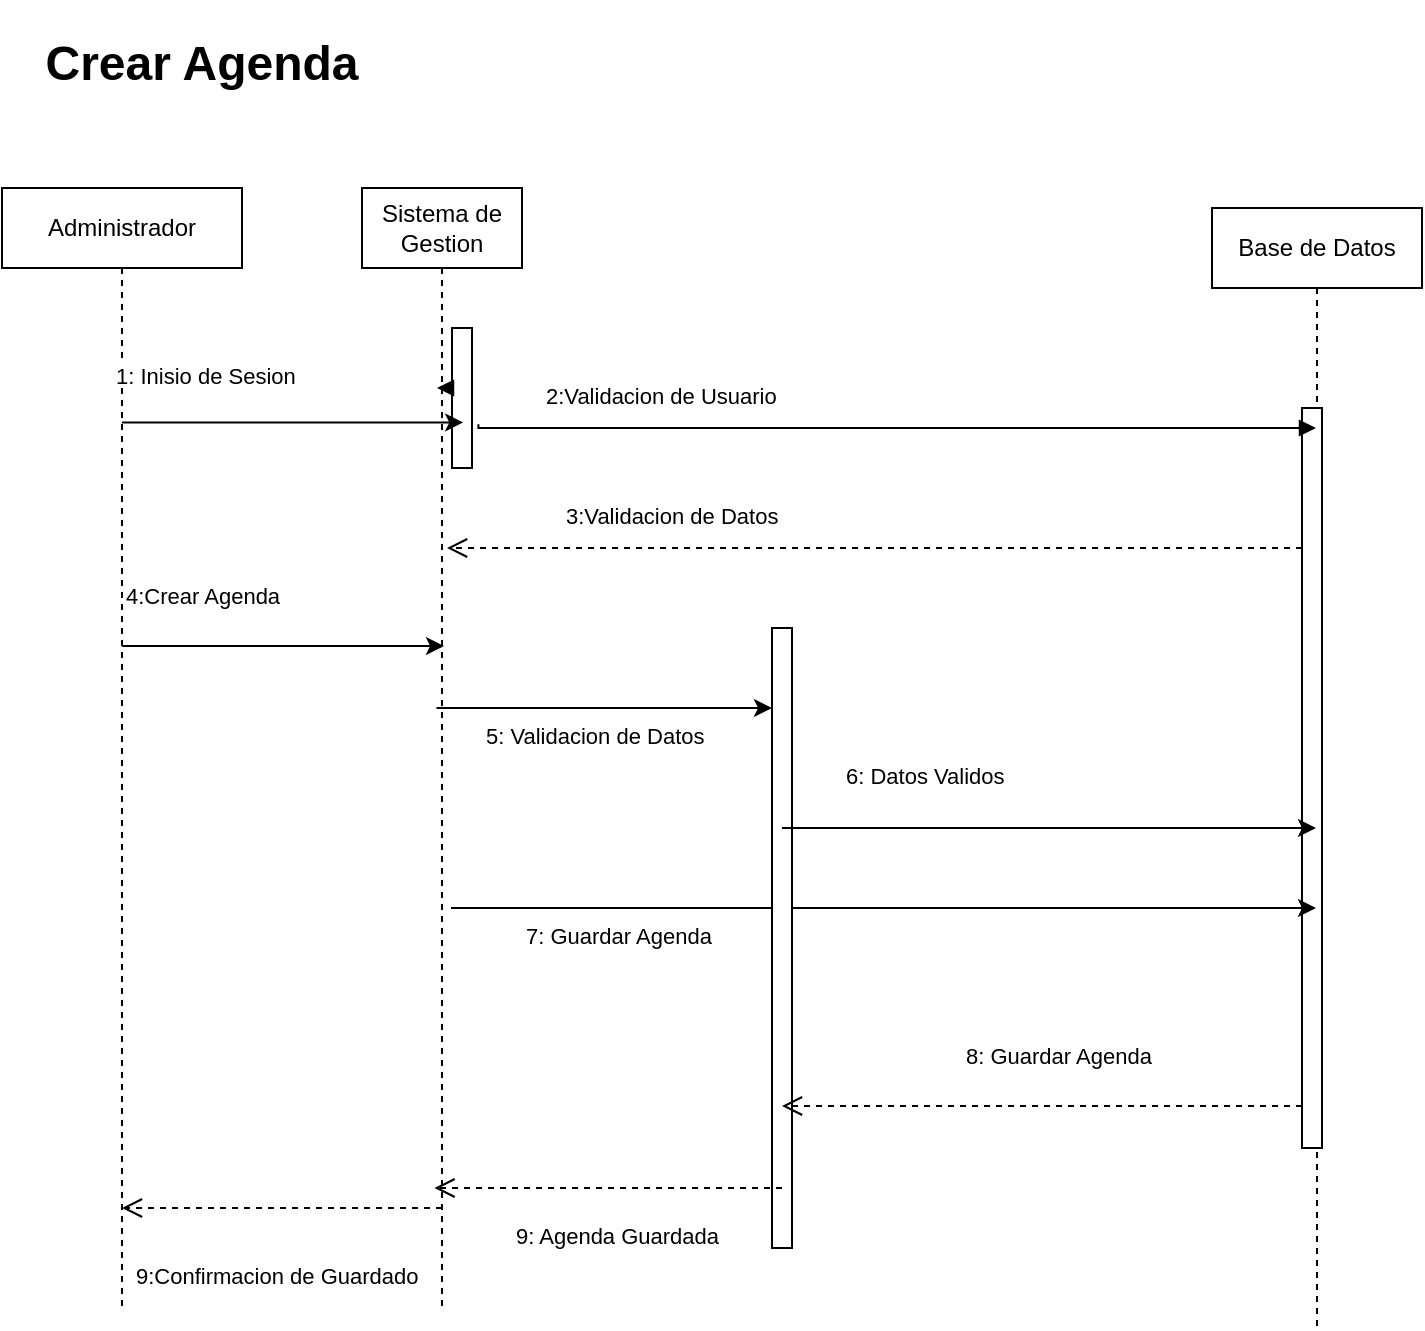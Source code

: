 <mxfile version="27.0.9">
  <diagram name="Página-1" id="csqQdXNWJjaLxcTiaTCo">
    <mxGraphModel dx="1153" dy="992" grid="1" gridSize="10" guides="1" tooltips="1" connect="1" arrows="1" fold="1" page="1" pageScale="1" pageWidth="827" pageHeight="1169" math="0" shadow="0">
      <root>
        <mxCell id="0" />
        <mxCell id="1" parent="0" />
        <mxCell id="KPnEly5G5NKtPjnqTJCj-1" value="&lt;font style=&quot;vertical-align: inherit;&quot;&gt;&lt;font style=&quot;vertical-align: inherit;&quot;&gt;Administrador&lt;/font&gt;&lt;/font&gt;" style="shape=umlLifeline;perimeter=lifelinePerimeter;whiteSpace=wrap;html=1;container=0;dropTarget=0;collapsible=0;recursiveResize=0;outlineConnect=0;portConstraint=eastwest;newEdgeStyle={&quot;edgeStyle&quot;:&quot;elbowEdgeStyle&quot;,&quot;elbow&quot;:&quot;vertical&quot;,&quot;curved&quot;:0,&quot;rounded&quot;:0};" vertex="1" parent="1">
          <mxGeometry x="130" y="244" width="120" height="560" as="geometry" />
        </mxCell>
        <mxCell id="KPnEly5G5NKtPjnqTJCj-2" value="Sistema de Gestion" style="shape=umlLifeline;perimeter=lifelinePerimeter;whiteSpace=wrap;html=1;container=0;dropTarget=0;collapsible=0;recursiveResize=0;outlineConnect=0;portConstraint=eastwest;newEdgeStyle={&quot;edgeStyle&quot;:&quot;elbowEdgeStyle&quot;,&quot;elbow&quot;:&quot;vertical&quot;,&quot;curved&quot;:0,&quot;rounded&quot;:0};" vertex="1" parent="1">
          <mxGeometry x="310" y="244" width="80" height="560" as="geometry" />
        </mxCell>
        <mxCell id="KPnEly5G5NKtPjnqTJCj-3" value="&lt;span style=&quot;color: rgba(0, 0, 0, 0); font-family: monospace; font-size: 0px; text-align: start;&quot;&gt;%3CmxGraphModel%3E%3Croot%3E%3CmxCell%20id%3D%220%22%2F%3E%3CmxCell%20id%3D%221%22%20parent%3D%220%22%2F%3E%3CmxCell%20id%3D%222%22%20value%3D%229%3AAgenda%20Disponible%22%20style%3D%22html%3D1%3BverticalAlign%3Dbottom%3BendArrow%3Dopen%3Bdashed%3D1%3BendSize%3D8%3BedgeStyle%3DelbowEdgeStyle%3Belbow%3Dhorizontal%3Bcurved%3D0%3Brounded%3D0%3BexitX%3D0.5%3BexitY%3D0.885%3BexitDx%3D0%3BexitDy%3D0%3BexitPerimeter%3D0%3BentryX%3D0.545%3BentryY%3D0.885%3BentryDx%3D0%3BentryDy%3D0%3BentryPerimeter%3D0%3B%22%20edge%3D%221%22%20parent%3D%221%22%3E%3CmxGeometry%20relative%3D%221%22%20as%3D%22geometry%22%3E%3CmxPoint%20x%3D%221030%22%20y%3D%22900%22%20as%3D%22targetPoint%22%2F%3E%3CArray%20as%3D%22points%22%3E%3CmxPoint%20x%3D%221135%22%20y%3D%22900%22%2F%3E%3C%2FArray%3E%3CmxPoint%20x%3D%221240%22%20y%3D%22900%22%20as%3D%22sourcePoint%22%2F%3E%3CmxPoint%20as%3D%22offset%22%2F%3E%3C%2FmxGeometry%3E%3C%2FmxCell%3E%3C%2Froot%3E%3C%2FmxGraphModel%3E&lt;/span&gt;" style="html=1;points=[];perimeter=orthogonalPerimeter;outlineConnect=0;targetShapes=umlLifeline;portConstraint=eastwest;newEdgeStyle={&quot;edgeStyle&quot;:&quot;elbowEdgeStyle&quot;,&quot;elbow&quot;:&quot;vertical&quot;,&quot;curved&quot;:0,&quot;rounded&quot;:0};" vertex="1" parent="KPnEly5G5NKtPjnqTJCj-2">
          <mxGeometry x="45" y="70" width="10" height="70" as="geometry" />
        </mxCell>
        <mxCell id="KPnEly5G5NKtPjnqTJCj-4" value="&lt;font style=&quot;vertical-align: inherit;&quot;&gt;&lt;font style=&quot;vertical-align: inherit;&quot;&gt;&lt;font style=&quot;vertical-align: inherit;&quot;&gt;&lt;font style=&quot;vertical-align: inherit;&quot;&gt;Base de Datos&lt;/font&gt;&lt;/font&gt;&lt;/font&gt;&lt;/font&gt;" style="shape=umlLifeline;perimeter=lifelinePerimeter;whiteSpace=wrap;html=1;container=0;dropTarget=0;collapsible=0;recursiveResize=0;outlineConnect=0;portConstraint=eastwest;newEdgeStyle={&quot;edgeStyle&quot;:&quot;elbowEdgeStyle&quot;,&quot;elbow&quot;:&quot;vertical&quot;,&quot;curved&quot;:0,&quot;rounded&quot;:0};" vertex="1" parent="1">
          <mxGeometry x="735" y="254" width="105" height="560" as="geometry" />
        </mxCell>
        <mxCell id="KPnEly5G5NKtPjnqTJCj-5" value="" style="html=1;points=[];perimeter=orthogonalPerimeter;outlineConnect=0;targetShapes=umlLifeline;portConstraint=eastwest;newEdgeStyle={&quot;edgeStyle&quot;:&quot;elbowEdgeStyle&quot;,&quot;elbow&quot;:&quot;vertical&quot;,&quot;curved&quot;:0,&quot;rounded&quot;:0};" vertex="1" parent="KPnEly5G5NKtPjnqTJCj-4">
          <mxGeometry x="45" y="100" width="10" height="370" as="geometry" />
        </mxCell>
        <mxCell id="KPnEly5G5NKtPjnqTJCj-6" value="" style="html=1;verticalAlign=bottom;endArrow=block;edgeStyle=elbowEdgeStyle;elbow=vertical;curved=0;rounded=0;exitX=0.916;exitY=0.952;exitDx=0;exitDy=0;exitPerimeter=0;" edge="1" parent="1" source="KPnEly5G5NKtPjnqTJCj-9" target="KPnEly5G5NKtPjnqTJCj-4">
          <mxGeometry relative="1" as="geometry">
            <mxPoint x="385" y="344" as="sourcePoint" />
            <Array as="points">
              <mxPoint x="475" y="364" />
            </Array>
            <mxPoint x="555" y="344" as="targetPoint" />
          </mxGeometry>
        </mxCell>
        <mxCell id="KPnEly5G5NKtPjnqTJCj-7" value="&lt;div style=&quot;text-align: center;&quot;&gt;&lt;span style=&quot;font-size: 11px; text-wrap: nowrap; background-color: rgb(255, 255, 255);&quot;&gt;&lt;font style=&quot;vertical-align: inherit;&quot;&gt;&lt;font style=&quot;vertical-align: inherit;&quot;&gt;2:Validacion de Usuario&lt;/font&gt;&lt;/font&gt;&lt;/span&gt;&lt;/div&gt;" style="text;whiteSpace=wrap;html=1;" vertex="1" parent="1">
          <mxGeometry x="400" y="334" width="110" height="40" as="geometry" />
        </mxCell>
        <mxCell id="KPnEly5G5NKtPjnqTJCj-8" value="" style="html=1;verticalAlign=bottom;endArrow=block;edgeStyle=elbowEdgeStyle;elbow=vertical;curved=0;rounded=0;" edge="1" parent="1" source="KPnEly5G5NKtPjnqTJCj-2" target="KPnEly5G5NKtPjnqTJCj-9">
          <mxGeometry relative="1" as="geometry">
            <mxPoint x="365" y="344" as="sourcePoint" />
            <Array as="points" />
            <mxPoint x="535" y="344" as="targetPoint" />
          </mxGeometry>
        </mxCell>
        <mxCell id="KPnEly5G5NKtPjnqTJCj-9" value="&lt;div style=&quot;text-align: center;&quot;&gt;&lt;span style=&quot;font-size: 11px; text-wrap: nowrap; background-color: rgb(255, 255, 255);&quot;&gt;&lt;font style=&quot;vertical-align: inherit;&quot;&gt;&lt;font style=&quot;vertical-align: inherit;&quot;&gt;&lt;font style=&quot;vertical-align: inherit;&quot;&gt;&lt;font style=&quot;vertical-align: inherit;&quot;&gt;1: Inisio de Sesion&lt;/font&gt;&lt;/font&gt;&lt;/font&gt;&lt;/font&gt;&lt;/span&gt;&lt;/div&gt;" style="text;whiteSpace=wrap;html=1;" vertex="1" parent="1">
          <mxGeometry x="185" y="324" width="200" height="40" as="geometry" />
        </mxCell>
        <mxCell id="KPnEly5G5NKtPjnqTJCj-10" value="" style="html=1;verticalAlign=bottom;endArrow=open;dashed=1;endSize=8;edgeStyle=elbowEdgeStyle;elbow=horizontal;curved=0;rounded=0;" edge="1" parent="1" source="KPnEly5G5NKtPjnqTJCj-5">
          <mxGeometry x="-0.005" y="-20" relative="1" as="geometry">
            <mxPoint x="352.5" y="424" as="targetPoint" />
            <Array as="points">
              <mxPoint x="447.5" y="424" />
            </Array>
            <mxPoint x="547.5" y="424" as="sourcePoint" />
            <mxPoint as="offset" />
          </mxGeometry>
        </mxCell>
        <mxCell id="KPnEly5G5NKtPjnqTJCj-11" value="" style="endArrow=classic;html=1;rounded=0;entryX=0.878;entryY=0.931;entryDx=0;entryDy=0;entryPerimeter=0;" edge="1" parent="1" source="KPnEly5G5NKtPjnqTJCj-1" target="KPnEly5G5NKtPjnqTJCj-9">
          <mxGeometry width="50" height="50" relative="1" as="geometry">
            <mxPoint x="195" y="404" as="sourcePoint" />
            <mxPoint x="245" y="354" as="targetPoint" />
          </mxGeometry>
        </mxCell>
        <mxCell id="KPnEly5G5NKtPjnqTJCj-12" value="&lt;div style=&quot;text-align: center;&quot;&gt;&lt;span style=&quot;font-size: 11px; text-wrap: nowrap; background-color: rgb(255, 255, 255);&quot;&gt;4:Crear Agenda&lt;/span&gt;&lt;/div&gt;" style="text;whiteSpace=wrap;html=1;" vertex="1" parent="1">
          <mxGeometry x="190" y="434" width="130" height="40" as="geometry" />
        </mxCell>
        <mxCell id="KPnEly5G5NKtPjnqTJCj-13" value="" style="endArrow=classic;html=1;rounded=0;" edge="1" parent="1" target="KPnEly5G5NKtPjnqTJCj-22">
          <mxGeometry width="50" height="50" relative="1" as="geometry">
            <mxPoint x="347.25" y="504" as="sourcePoint" />
            <mxPoint x="562.75" y="504" as="targetPoint" />
          </mxGeometry>
        </mxCell>
        <mxCell id="KPnEly5G5NKtPjnqTJCj-14" value="&lt;div style=&quot;text-align: center;&quot;&gt;&lt;span style=&quot;font-size: 11px; text-wrap: nowrap; background-color: rgb(255, 255, 255);&quot;&gt;9:Confirmacion de Guardado&lt;/span&gt;&lt;/div&gt;" style="text;whiteSpace=wrap;html=1;" vertex="1" parent="1">
          <mxGeometry x="195" y="774" width="130" height="40" as="geometry" />
        </mxCell>
        <mxCell id="KPnEly5G5NKtPjnqTJCj-15" value="" style="endArrow=classic;html=1;rounded=0;" edge="1" parent="1">
          <mxGeometry width="50" height="50" relative="1" as="geometry">
            <mxPoint x="190" y="473" as="sourcePoint" />
            <mxPoint x="351" y="473" as="targetPoint" />
          </mxGeometry>
        </mxCell>
        <mxCell id="KPnEly5G5NKtPjnqTJCj-16" value="&lt;div style=&quot;text-align: center;&quot;&gt;&lt;span style=&quot;font-size: 11px; text-wrap: nowrap; background-color: rgb(255, 255, 255);&quot;&gt;&lt;font style=&quot;vertical-align: inherit;&quot;&gt;&lt;font style=&quot;vertical-align: inherit;&quot;&gt;5: Validacion de Datos&lt;/font&gt;&lt;/font&gt;&lt;/span&gt;&lt;/div&gt;" style="text;whiteSpace=wrap;html=1;" vertex="1" parent="1">
          <mxGeometry x="370" y="504" width="110" height="40" as="geometry" />
        </mxCell>
        <mxCell id="KPnEly5G5NKtPjnqTJCj-17" value="&lt;div style=&quot;text-align: center;&quot;&gt;&lt;span style=&quot;font-size: 11px; text-wrap: nowrap; background-color: rgb(255, 255, 255);&quot;&gt;&lt;font style=&quot;vertical-align: inherit;&quot;&gt;&lt;font style=&quot;vertical-align: inherit;&quot;&gt;3:Validacion de Datos&lt;/font&gt;&lt;/font&gt;&lt;/span&gt;&lt;/div&gt;" style="text;whiteSpace=wrap;html=1;" vertex="1" parent="1">
          <mxGeometry x="410" y="394" width="110" height="40" as="geometry" />
        </mxCell>
        <mxCell id="KPnEly5G5NKtPjnqTJCj-18" value="&lt;div style=&quot;text-align: center;&quot;&gt;&lt;span style=&quot;font-size: 11px; text-wrap: nowrap; background-color: rgb(255, 255, 255);&quot;&gt;6: Datos Validos&lt;/span&gt;&lt;/div&gt;" style="text;whiteSpace=wrap;html=1;" vertex="1" parent="1">
          <mxGeometry x="550" y="524" width="110" height="40" as="geometry" />
        </mxCell>
        <mxCell id="KPnEly5G5NKtPjnqTJCj-19" value="" style="endArrow=classic;html=1;rounded=0;" edge="1" parent="1" target="KPnEly5G5NKtPjnqTJCj-4">
          <mxGeometry width="50" height="50" relative="1" as="geometry">
            <mxPoint x="354.5" y="604" as="sourcePoint" />
            <mxPoint x="515.5" y="604" as="targetPoint" />
          </mxGeometry>
        </mxCell>
        <mxCell id="KPnEly5G5NKtPjnqTJCj-20" value="&lt;div style=&quot;text-align: center;&quot;&gt;&lt;span style=&quot;font-size: 11px; text-wrap: nowrap; background-color: rgb(255, 255, 255);&quot;&gt;7: Guardar Agenda&lt;/span&gt;&lt;/div&gt;" style="text;whiteSpace=wrap;html=1;" vertex="1" parent="1">
          <mxGeometry x="390" y="604" width="110" height="40" as="geometry" />
        </mxCell>
        <mxCell id="KPnEly5G5NKtPjnqTJCj-21" value="&lt;div style=&quot;text-align: center;&quot;&gt;&lt;span style=&quot;font-size: 11px; text-wrap: nowrap; background-color: rgb(255, 255, 255);&quot;&gt;8: Guardar Agenda&lt;/span&gt;&lt;/div&gt;" style="text;whiteSpace=wrap;html=1;" vertex="1" parent="1">
          <mxGeometry x="610" y="664" width="110" height="40" as="geometry" />
        </mxCell>
        <mxCell id="KPnEly5G5NKtPjnqTJCj-22" value="&lt;span style=&quot;color: rgba(0, 0, 0, 0); font-family: monospace; font-size: 0px; text-align: start;&quot;&gt;%3CmxGraphModel%3E%3Croot%3E%3CmxCell%20id%3D%220%22%2F%3E%3CmxCell%20id%3D%221%22%20parent%3D%220%22%2F%3E%3CmxCell%20id%3D%222%22%20value%3D%229%3AAgenda%20Disponible%22%20style%3D%22html%3D1%3BverticalAlign%3Dbottom%3BendArrow%3Dopen%3Bdashed%3D1%3BendSize%3D8%3BedgeStyle%3DelbowEdgeStyle%3Belbow%3Dhorizontal%3Bcurved%3D0%3Brounded%3D0%3BexitX%3D0.5%3BexitY%3D0.885%3BexitDx%3D0%3BexitDy%3D0%3BexitPerimeter%3D0%3BentryX%3D0.545%3BentryY%3D0.885%3BentryDx%3D0%3BentryDy%3D0%3BentryPerimeter%3D0%3B%22%20edge%3D%221%22%20parent%3D%221%22%3E%3CmxGeometry%20relative%3D%221%22%20as%3D%22geometry%22%3E%3CmxPoint%20x%3D%221030%22%20y%3D%22900%22%20as%3D%22targetPoint%22%2F%3E%3CArray%20as%3D%22points%22%3E%3CmxPoint%20x%3D%221135%22%20y%3D%22900%22%2F%3E%3C%2FArray%3E%3CmxPoint%20x%3D%221240%22%20y%3D%22900%22%20as%3D%22sourcePoint%22%2F%3E%3CmxPoint%20as%3D%22offset%22%2F%3E%3C%2FmxGeometry%3E%3C%2FmxCell%3E%3C%2Froot%3E%3C%2FmxGraphModel%3E&lt;/span&gt;" style="html=1;points=[];perimeter=orthogonalPerimeter;outlineConnect=0;targetShapes=umlLifeline;portConstraint=eastwest;newEdgeStyle={&quot;edgeStyle&quot;:&quot;elbowEdgeStyle&quot;,&quot;elbow&quot;:&quot;vertical&quot;,&quot;curved&quot;:0,&quot;rounded&quot;:0};" vertex="1" parent="1">
          <mxGeometry x="515" y="464" width="10" height="310" as="geometry" />
        </mxCell>
        <mxCell id="KPnEly5G5NKtPjnqTJCj-23" value="" style="endArrow=classic;html=1;rounded=0;" edge="1" parent="1" target="KPnEly5G5NKtPjnqTJCj-4">
          <mxGeometry width="50" height="50" relative="1" as="geometry">
            <mxPoint x="520" y="564" as="sourcePoint" />
            <mxPoint x="661" y="564" as="targetPoint" />
          </mxGeometry>
        </mxCell>
        <mxCell id="KPnEly5G5NKtPjnqTJCj-24" value="" style="html=1;verticalAlign=bottom;endArrow=open;dashed=1;endSize=8;edgeStyle=elbowEdgeStyle;elbow=horizontal;curved=0;rounded=0;" edge="1" parent="1" source="KPnEly5G5NKtPjnqTJCj-5">
          <mxGeometry x="-0.005" y="-20" relative="1" as="geometry">
            <mxPoint x="520" y="703" as="targetPoint" />
            <Array as="points">
              <mxPoint x="785" y="694" />
            </Array>
            <mxPoint x="816.25" y="703" as="sourcePoint" />
            <mxPoint as="offset" />
          </mxGeometry>
        </mxCell>
        <mxCell id="KPnEly5G5NKtPjnqTJCj-25" value="" style="html=1;verticalAlign=bottom;endArrow=open;dashed=1;endSize=8;edgeStyle=elbowEdgeStyle;elbow=horizontal;curved=0;rounded=0;" edge="1" parent="1">
          <mxGeometry x="-0.005" y="-20" relative="1" as="geometry">
            <mxPoint x="346.25" y="744" as="targetPoint" />
            <Array as="points" />
            <mxPoint x="520" y="744" as="sourcePoint" />
            <mxPoint as="offset" />
          </mxGeometry>
        </mxCell>
        <mxCell id="KPnEly5G5NKtPjnqTJCj-26" value="&lt;div style=&quot;text-align: center;&quot;&gt;&lt;span style=&quot;font-size: 11px; text-wrap: nowrap; background-color: rgb(255, 255, 255);&quot;&gt;9: Agenda Guardada&lt;/span&gt;&lt;/div&gt;" style="text;whiteSpace=wrap;html=1;" vertex="1" parent="1">
          <mxGeometry x="385" y="754" width="110" height="40" as="geometry" />
        </mxCell>
        <mxCell id="KPnEly5G5NKtPjnqTJCj-27" value="" style="html=1;verticalAlign=bottom;endArrow=open;dashed=1;endSize=8;edgeStyle=elbowEdgeStyle;elbow=horizontal;curved=0;rounded=0;" edge="1" parent="1">
          <mxGeometry x="-0.005" y="-20" relative="1" as="geometry">
            <mxPoint x="190" y="754" as="targetPoint" />
            <Array as="points" />
            <mxPoint x="350" y="754" as="sourcePoint" />
            <mxPoint as="offset" />
          </mxGeometry>
        </mxCell>
        <mxCell id="KPnEly5G5NKtPjnqTJCj-28" value="&lt;b&gt;&lt;font style=&quot;font-size: 24px;&quot;&gt;Crear Agenda&lt;/font&gt;&lt;/b&gt;" style="text;html=1;align=center;verticalAlign=middle;whiteSpace=wrap;rounded=0;" vertex="1" parent="1">
          <mxGeometry x="140" y="150" width="180" height="64" as="geometry" />
        </mxCell>
      </root>
    </mxGraphModel>
  </diagram>
</mxfile>
